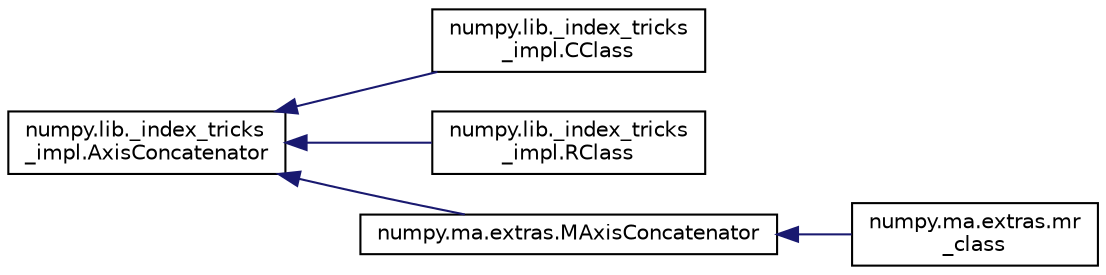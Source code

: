 digraph "Graphical Class Hierarchy"
{
 // LATEX_PDF_SIZE
  edge [fontname="Helvetica",fontsize="10",labelfontname="Helvetica",labelfontsize="10"];
  node [fontname="Helvetica",fontsize="10",shape=record];
  rankdir="LR";
  Node0 [label="numpy.lib._index_tricks\l_impl.AxisConcatenator",height=0.2,width=0.4,color="black", fillcolor="white", style="filled",URL="$classnumpy_1_1lib_1_1__index__tricks__impl_1_1AxisConcatenator.html",tooltip=" "];
  Node0 -> Node1 [dir="back",color="midnightblue",fontsize="10",style="solid",fontname="Helvetica"];
  Node1 [label="numpy.lib._index_tricks\l_impl.CClass",height=0.2,width=0.4,color="black", fillcolor="white", style="filled",URL="$classnumpy_1_1lib_1_1__index__tricks__impl_1_1CClass.html",tooltip=" "];
  Node0 -> Node2 [dir="back",color="midnightblue",fontsize="10",style="solid",fontname="Helvetica"];
  Node2 [label="numpy.lib._index_tricks\l_impl.RClass",height=0.2,width=0.4,color="black", fillcolor="white", style="filled",URL="$classnumpy_1_1lib_1_1__index__tricks__impl_1_1RClass.html",tooltip=" "];
  Node0 -> Node3 [dir="back",color="midnightblue",fontsize="10",style="solid",fontname="Helvetica"];
  Node3 [label="numpy.ma.extras.MAxisConcatenator",height=0.2,width=0.4,color="black", fillcolor="white", style="filled",URL="$classnumpy_1_1ma_1_1extras_1_1MAxisConcatenator.html",tooltip=" "];
  Node3 -> Node4 [dir="back",color="midnightblue",fontsize="10",style="solid",fontname="Helvetica"];
  Node4 [label="numpy.ma.extras.mr\l_class",height=0.2,width=0.4,color="black", fillcolor="white", style="filled",URL="$classnumpy_1_1ma_1_1extras_1_1mr__class.html",tooltip=" "];
}
